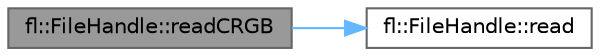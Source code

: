 digraph "fl::FileHandle::readCRGB"
{
 // LATEX_PDF_SIZE
  bgcolor="transparent";
  edge [fontname=Helvetica,fontsize=10,labelfontname=Helvetica,labelfontsize=10];
  node [fontname=Helvetica,fontsize=10,shape=box,height=0.2,width=0.4];
  rankdir="LR";
  Node1 [id="Node000001",label="fl::FileHandle::readCRGB",height=0.2,width=0.4,color="gray40", fillcolor="grey60", style="filled", fontcolor="black",tooltip=" "];
  Node1 -> Node2 [id="edge1_Node000001_Node000002",color="steelblue1",style="solid",tooltip=" "];
  Node2 [id="Node000002",label="fl::FileHandle::read",height=0.2,width=0.4,color="grey40", fillcolor="white", style="filled",URL="$d5/d86/classfl_1_1_file_handle.html#a84562a00122aa8866ec96c5c8b788d72",tooltip=" "];
}
